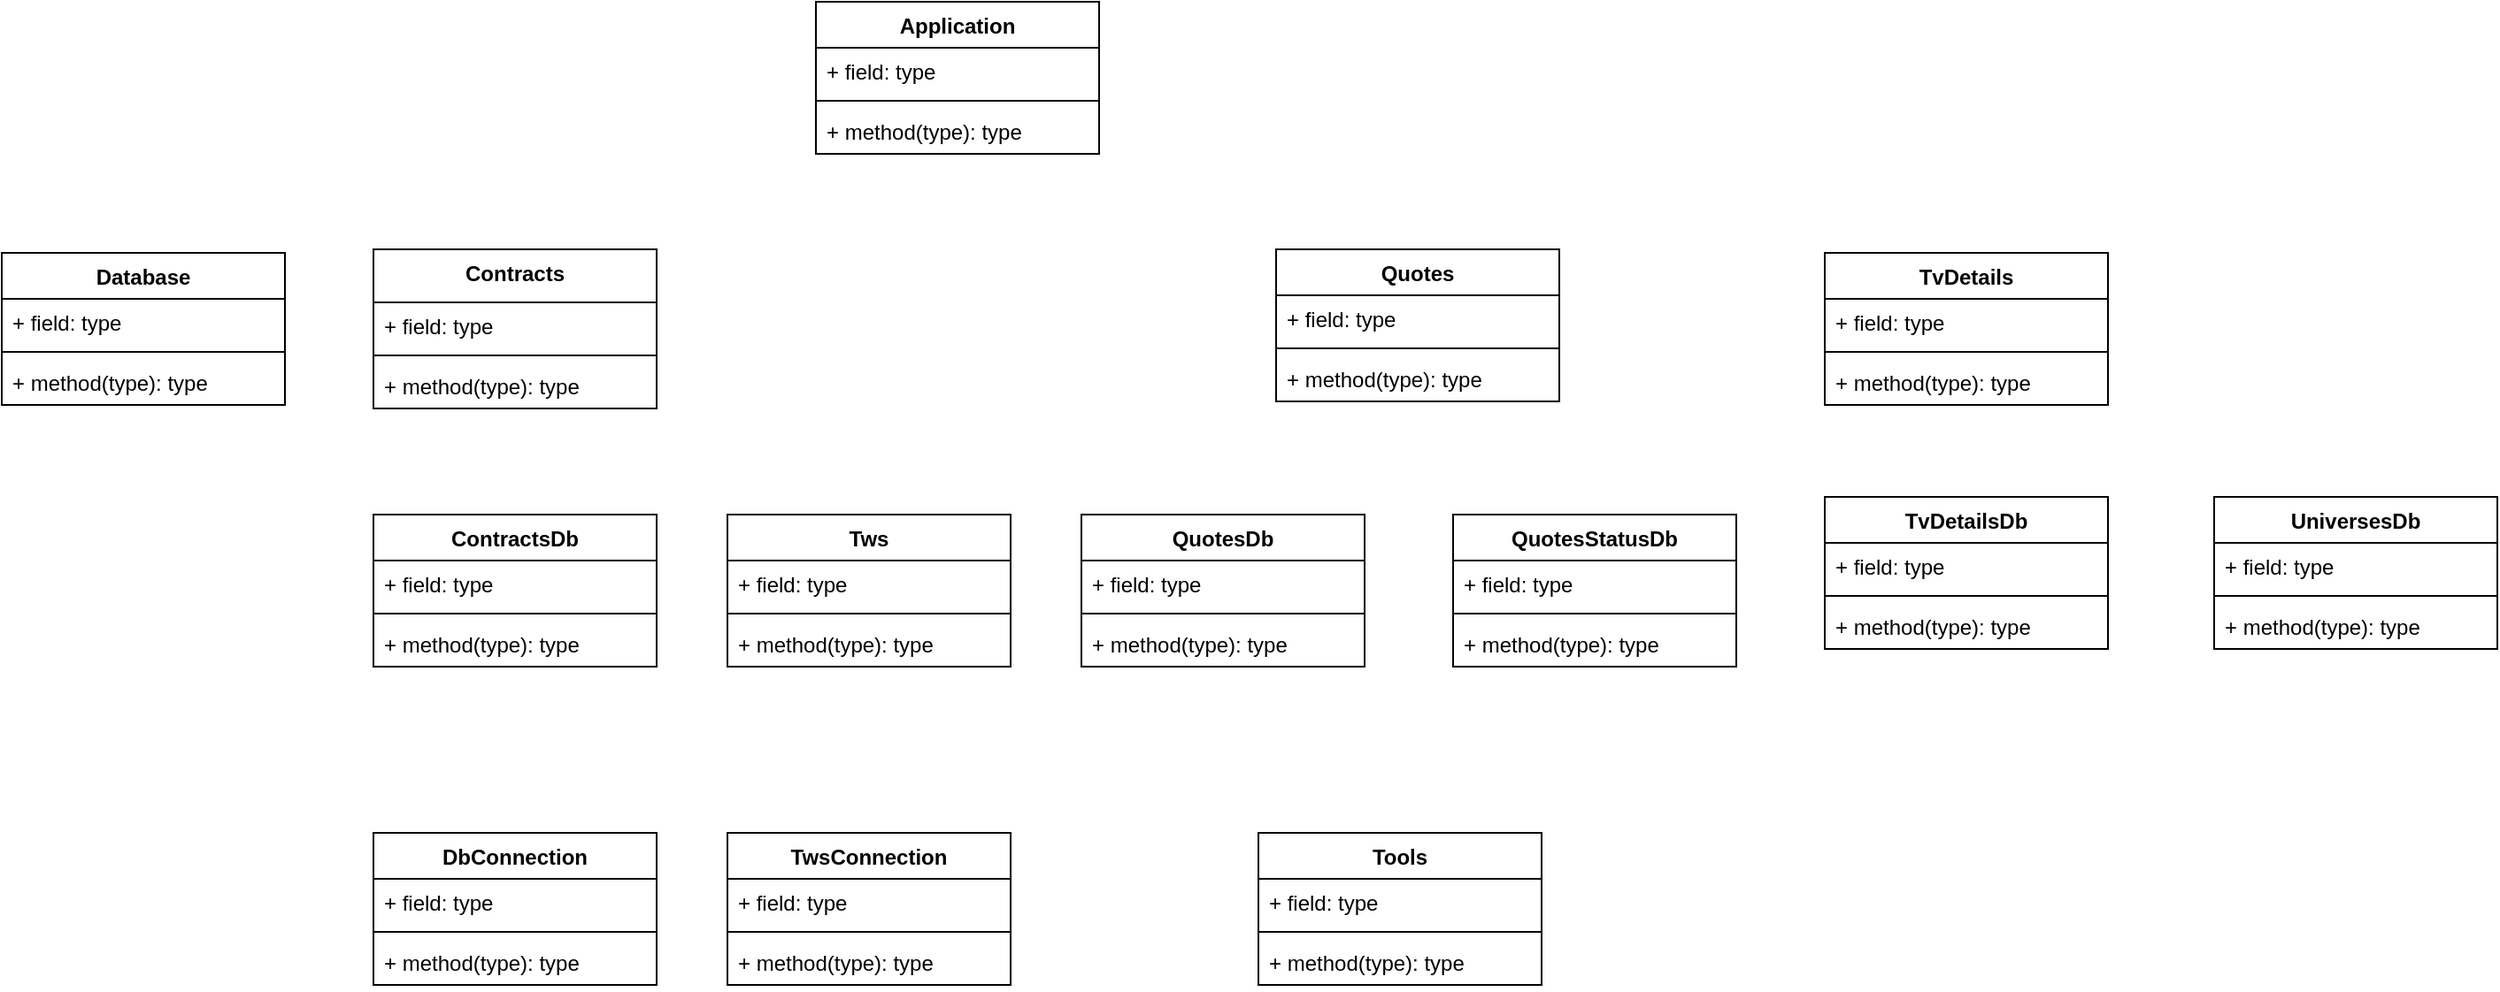 <mxfile version="13.7.5" type="github"><diagram id="BB7kNoiKcSq8dGjltxOb" name="Page-1"><mxGraphModel dx="2036" dy="789" grid="1" gridSize="10" guides="1" tooltips="1" connect="1" arrows="1" fold="1" page="1" pageScale="1" pageWidth="850" pageHeight="1100" math="0" shadow="0"><root><mxCell id="0"/><mxCell id="1" parent="0"/><mxCell id="YJe_IOvuNopJCqcw9e_k-1" value="Application" style="swimlane;fontStyle=1;align=center;verticalAlign=top;childLayout=stackLayout;horizontal=1;startSize=26;horizontalStack=0;resizeParent=1;resizeParentMax=0;resizeLast=0;collapsible=1;marginBottom=0;" parent="1" vertex="1"><mxGeometry x="340" y="50" width="160" height="86" as="geometry"/></mxCell><mxCell id="YJe_IOvuNopJCqcw9e_k-2" value="+ field: type" style="text;strokeColor=none;fillColor=none;align=left;verticalAlign=top;spacingLeft=4;spacingRight=4;overflow=hidden;rotatable=0;points=[[0,0.5],[1,0.5]];portConstraint=eastwest;" parent="YJe_IOvuNopJCqcw9e_k-1" vertex="1"><mxGeometry y="26" width="160" height="26" as="geometry"/></mxCell><mxCell id="YJe_IOvuNopJCqcw9e_k-3" value="" style="line;strokeWidth=1;fillColor=none;align=left;verticalAlign=middle;spacingTop=-1;spacingLeft=3;spacingRight=3;rotatable=0;labelPosition=right;points=[];portConstraint=eastwest;" parent="YJe_IOvuNopJCqcw9e_k-1" vertex="1"><mxGeometry y="52" width="160" height="8" as="geometry"/></mxCell><mxCell id="YJe_IOvuNopJCqcw9e_k-4" value="+ method(type): type" style="text;strokeColor=none;fillColor=none;align=left;verticalAlign=top;spacingLeft=4;spacingRight=4;overflow=hidden;rotatable=0;points=[[0,0.5],[1,0.5]];portConstraint=eastwest;" parent="YJe_IOvuNopJCqcw9e_k-1" vertex="1"><mxGeometry y="60" width="160" height="26" as="geometry"/></mxCell><mxCell id="tXkQvJT0EXjuDdd7rRlD-1" value="Contracts" style="swimlane;fontStyle=1;align=center;verticalAlign=top;childLayout=stackLayout;horizontal=1;startSize=30;horizontalStack=0;resizeParent=1;resizeParentMax=0;resizeLast=0;collapsible=1;marginBottom=0;" vertex="1" parent="1"><mxGeometry x="90" y="190" width="160" height="90" as="geometry"/></mxCell><mxCell id="tXkQvJT0EXjuDdd7rRlD-2" value="+ field: type" style="text;strokeColor=none;fillColor=none;align=left;verticalAlign=top;spacingLeft=4;spacingRight=4;overflow=hidden;rotatable=0;points=[[0,0.5],[1,0.5]];portConstraint=eastwest;" vertex="1" parent="tXkQvJT0EXjuDdd7rRlD-1"><mxGeometry y="30" width="160" height="26" as="geometry"/></mxCell><mxCell id="tXkQvJT0EXjuDdd7rRlD-3" value="" style="line;strokeWidth=1;fillColor=none;align=left;verticalAlign=middle;spacingTop=-1;spacingLeft=3;spacingRight=3;rotatable=0;labelPosition=right;points=[];portConstraint=eastwest;" vertex="1" parent="tXkQvJT0EXjuDdd7rRlD-1"><mxGeometry y="56" width="160" height="8" as="geometry"/></mxCell><mxCell id="tXkQvJT0EXjuDdd7rRlD-4" value="+ method(type): type" style="text;strokeColor=none;fillColor=none;align=left;verticalAlign=top;spacingLeft=4;spacingRight=4;overflow=hidden;rotatable=0;points=[[0,0.5],[1,0.5]];portConstraint=eastwest;" vertex="1" parent="tXkQvJT0EXjuDdd7rRlD-1"><mxGeometry y="64" width="160" height="26" as="geometry"/></mxCell><mxCell id="tXkQvJT0EXjuDdd7rRlD-6" value="ContractsDb" style="swimlane;fontStyle=1;align=center;verticalAlign=top;childLayout=stackLayout;horizontal=1;startSize=26;horizontalStack=0;resizeParent=1;resizeParentMax=0;resizeLast=0;collapsible=1;marginBottom=0;" vertex="1" parent="1"><mxGeometry x="90" y="340" width="160" height="86" as="geometry"/></mxCell><mxCell id="tXkQvJT0EXjuDdd7rRlD-7" value="+ field: type" style="text;strokeColor=none;fillColor=none;align=left;verticalAlign=top;spacingLeft=4;spacingRight=4;overflow=hidden;rotatable=0;points=[[0,0.5],[1,0.5]];portConstraint=eastwest;" vertex="1" parent="tXkQvJT0EXjuDdd7rRlD-6"><mxGeometry y="26" width="160" height="26" as="geometry"/></mxCell><mxCell id="tXkQvJT0EXjuDdd7rRlD-8" value="" style="line;strokeWidth=1;fillColor=none;align=left;verticalAlign=middle;spacingTop=-1;spacingLeft=3;spacingRight=3;rotatable=0;labelPosition=right;points=[];portConstraint=eastwest;" vertex="1" parent="tXkQvJT0EXjuDdd7rRlD-6"><mxGeometry y="52" width="160" height="8" as="geometry"/></mxCell><mxCell id="tXkQvJT0EXjuDdd7rRlD-9" value="+ method(type): type" style="text;strokeColor=none;fillColor=none;align=left;verticalAlign=top;spacingLeft=4;spacingRight=4;overflow=hidden;rotatable=0;points=[[0,0.5],[1,0.5]];portConstraint=eastwest;" vertex="1" parent="tXkQvJT0EXjuDdd7rRlD-6"><mxGeometry y="60" width="160" height="26" as="geometry"/></mxCell><mxCell id="tXkQvJT0EXjuDdd7rRlD-10" value="DbConnection" style="swimlane;fontStyle=1;align=center;verticalAlign=top;childLayout=stackLayout;horizontal=1;startSize=26;horizontalStack=0;resizeParent=1;resizeParentMax=0;resizeLast=0;collapsible=1;marginBottom=0;" vertex="1" parent="1"><mxGeometry x="90" y="520" width="160" height="86" as="geometry"/></mxCell><mxCell id="tXkQvJT0EXjuDdd7rRlD-11" value="+ field: type" style="text;strokeColor=none;fillColor=none;align=left;verticalAlign=top;spacingLeft=4;spacingRight=4;overflow=hidden;rotatable=0;points=[[0,0.5],[1,0.5]];portConstraint=eastwest;" vertex="1" parent="tXkQvJT0EXjuDdd7rRlD-10"><mxGeometry y="26" width="160" height="26" as="geometry"/></mxCell><mxCell id="tXkQvJT0EXjuDdd7rRlD-12" value="" style="line;strokeWidth=1;fillColor=none;align=left;verticalAlign=middle;spacingTop=-1;spacingLeft=3;spacingRight=3;rotatable=0;labelPosition=right;points=[];portConstraint=eastwest;" vertex="1" parent="tXkQvJT0EXjuDdd7rRlD-10"><mxGeometry y="52" width="160" height="8" as="geometry"/></mxCell><mxCell id="tXkQvJT0EXjuDdd7rRlD-13" value="+ method(type): type" style="text;strokeColor=none;fillColor=none;align=left;verticalAlign=top;spacingLeft=4;spacingRight=4;overflow=hidden;rotatable=0;points=[[0,0.5],[1,0.5]];portConstraint=eastwest;" vertex="1" parent="tXkQvJT0EXjuDdd7rRlD-10"><mxGeometry y="60" width="160" height="26" as="geometry"/></mxCell><mxCell id="tXkQvJT0EXjuDdd7rRlD-30" value="QuotesDb" style="swimlane;fontStyle=1;align=center;verticalAlign=top;childLayout=stackLayout;horizontal=1;startSize=26;horizontalStack=0;resizeParent=1;resizeParentMax=0;resizeLast=0;collapsible=1;marginBottom=0;" vertex="1" parent="1"><mxGeometry x="490" y="340" width="160" height="86" as="geometry"/></mxCell><mxCell id="tXkQvJT0EXjuDdd7rRlD-31" value="+ field: type" style="text;strokeColor=none;fillColor=none;align=left;verticalAlign=top;spacingLeft=4;spacingRight=4;overflow=hidden;rotatable=0;points=[[0,0.5],[1,0.5]];portConstraint=eastwest;" vertex="1" parent="tXkQvJT0EXjuDdd7rRlD-30"><mxGeometry y="26" width="160" height="26" as="geometry"/></mxCell><mxCell id="tXkQvJT0EXjuDdd7rRlD-32" value="" style="line;strokeWidth=1;fillColor=none;align=left;verticalAlign=middle;spacingTop=-1;spacingLeft=3;spacingRight=3;rotatable=0;labelPosition=right;points=[];portConstraint=eastwest;" vertex="1" parent="tXkQvJT0EXjuDdd7rRlD-30"><mxGeometry y="52" width="160" height="8" as="geometry"/></mxCell><mxCell id="tXkQvJT0EXjuDdd7rRlD-33" value="+ method(type): type" style="text;strokeColor=none;fillColor=none;align=left;verticalAlign=top;spacingLeft=4;spacingRight=4;overflow=hidden;rotatable=0;points=[[0,0.5],[1,0.5]];portConstraint=eastwest;" vertex="1" parent="tXkQvJT0EXjuDdd7rRlD-30"><mxGeometry y="60" width="160" height="26" as="geometry"/></mxCell><mxCell id="tXkQvJT0EXjuDdd7rRlD-18" value="Tws" style="swimlane;fontStyle=1;align=center;verticalAlign=top;childLayout=stackLayout;horizontal=1;startSize=26;horizontalStack=0;resizeParent=1;resizeParentMax=0;resizeLast=0;collapsible=1;marginBottom=0;" vertex="1" parent="1"><mxGeometry x="290" y="340" width="160" height="86" as="geometry"/></mxCell><mxCell id="tXkQvJT0EXjuDdd7rRlD-19" value="+ field: type" style="text;strokeColor=none;fillColor=none;align=left;verticalAlign=top;spacingLeft=4;spacingRight=4;overflow=hidden;rotatable=0;points=[[0,0.5],[1,0.5]];portConstraint=eastwest;" vertex="1" parent="tXkQvJT0EXjuDdd7rRlD-18"><mxGeometry y="26" width="160" height="26" as="geometry"/></mxCell><mxCell id="tXkQvJT0EXjuDdd7rRlD-20" value="" style="line;strokeWidth=1;fillColor=none;align=left;verticalAlign=middle;spacingTop=-1;spacingLeft=3;spacingRight=3;rotatable=0;labelPosition=right;points=[];portConstraint=eastwest;" vertex="1" parent="tXkQvJT0EXjuDdd7rRlD-18"><mxGeometry y="52" width="160" height="8" as="geometry"/></mxCell><mxCell id="tXkQvJT0EXjuDdd7rRlD-21" value="+ method(type): type" style="text;strokeColor=none;fillColor=none;align=left;verticalAlign=top;spacingLeft=4;spacingRight=4;overflow=hidden;rotatable=0;points=[[0,0.5],[1,0.5]];portConstraint=eastwest;" vertex="1" parent="tXkQvJT0EXjuDdd7rRlD-18"><mxGeometry y="60" width="160" height="26" as="geometry"/></mxCell><mxCell id="tXkQvJT0EXjuDdd7rRlD-14" value="TwsConnection" style="swimlane;fontStyle=1;align=center;verticalAlign=top;childLayout=stackLayout;horizontal=1;startSize=26;horizontalStack=0;resizeParent=1;resizeParentMax=0;resizeLast=0;collapsible=1;marginBottom=0;" vertex="1" parent="1"><mxGeometry x="290" y="520" width="160" height="86" as="geometry"/></mxCell><mxCell id="tXkQvJT0EXjuDdd7rRlD-15" value="+ field: type" style="text;strokeColor=none;fillColor=none;align=left;verticalAlign=top;spacingLeft=4;spacingRight=4;overflow=hidden;rotatable=0;points=[[0,0.5],[1,0.5]];portConstraint=eastwest;" vertex="1" parent="tXkQvJT0EXjuDdd7rRlD-14"><mxGeometry y="26" width="160" height="26" as="geometry"/></mxCell><mxCell id="tXkQvJT0EXjuDdd7rRlD-16" value="" style="line;strokeWidth=1;fillColor=none;align=left;verticalAlign=middle;spacingTop=-1;spacingLeft=3;spacingRight=3;rotatable=0;labelPosition=right;points=[];portConstraint=eastwest;" vertex="1" parent="tXkQvJT0EXjuDdd7rRlD-14"><mxGeometry y="52" width="160" height="8" as="geometry"/></mxCell><mxCell id="tXkQvJT0EXjuDdd7rRlD-17" value="+ method(type): type" style="text;strokeColor=none;fillColor=none;align=left;verticalAlign=top;spacingLeft=4;spacingRight=4;overflow=hidden;rotatable=0;points=[[0,0.5],[1,0.5]];portConstraint=eastwest;" vertex="1" parent="tXkQvJT0EXjuDdd7rRlD-14"><mxGeometry y="60" width="160" height="26" as="geometry"/></mxCell><mxCell id="tXkQvJT0EXjuDdd7rRlD-38" value="TvDetailsDb" style="swimlane;fontStyle=1;align=center;verticalAlign=top;childLayout=stackLayout;horizontal=1;startSize=26;horizontalStack=0;resizeParent=1;resizeParentMax=0;resizeLast=0;collapsible=1;marginBottom=0;" vertex="1" parent="1"><mxGeometry x="910" y="330" width="160" height="86" as="geometry"/></mxCell><mxCell id="tXkQvJT0EXjuDdd7rRlD-39" value="+ field: type" style="text;strokeColor=none;fillColor=none;align=left;verticalAlign=top;spacingLeft=4;spacingRight=4;overflow=hidden;rotatable=0;points=[[0,0.5],[1,0.5]];portConstraint=eastwest;" vertex="1" parent="tXkQvJT0EXjuDdd7rRlD-38"><mxGeometry y="26" width="160" height="26" as="geometry"/></mxCell><mxCell id="tXkQvJT0EXjuDdd7rRlD-40" value="" style="line;strokeWidth=1;fillColor=none;align=left;verticalAlign=middle;spacingTop=-1;spacingLeft=3;spacingRight=3;rotatable=0;labelPosition=right;points=[];portConstraint=eastwest;" vertex="1" parent="tXkQvJT0EXjuDdd7rRlD-38"><mxGeometry y="52" width="160" height="8" as="geometry"/></mxCell><mxCell id="tXkQvJT0EXjuDdd7rRlD-41" value="+ method(type): type" style="text;strokeColor=none;fillColor=none;align=left;verticalAlign=top;spacingLeft=4;spacingRight=4;overflow=hidden;rotatable=0;points=[[0,0.5],[1,0.5]];portConstraint=eastwest;" vertex="1" parent="tXkQvJT0EXjuDdd7rRlD-38"><mxGeometry y="60" width="160" height="26" as="geometry"/></mxCell><mxCell id="tXkQvJT0EXjuDdd7rRlD-42" value="QuotesStatusDb" style="swimlane;fontStyle=1;align=center;verticalAlign=top;childLayout=stackLayout;horizontal=1;startSize=26;horizontalStack=0;resizeParent=1;resizeParentMax=0;resizeLast=0;collapsible=1;marginBottom=0;" vertex="1" parent="1"><mxGeometry x="700" y="340" width="160" height="86" as="geometry"/></mxCell><mxCell id="tXkQvJT0EXjuDdd7rRlD-43" value="+ field: type" style="text;strokeColor=none;fillColor=none;align=left;verticalAlign=top;spacingLeft=4;spacingRight=4;overflow=hidden;rotatable=0;points=[[0,0.5],[1,0.5]];portConstraint=eastwest;" vertex="1" parent="tXkQvJT0EXjuDdd7rRlD-42"><mxGeometry y="26" width="160" height="26" as="geometry"/></mxCell><mxCell id="tXkQvJT0EXjuDdd7rRlD-44" value="" style="line;strokeWidth=1;fillColor=none;align=left;verticalAlign=middle;spacingTop=-1;spacingLeft=3;spacingRight=3;rotatable=0;labelPosition=right;points=[];portConstraint=eastwest;" vertex="1" parent="tXkQvJT0EXjuDdd7rRlD-42"><mxGeometry y="52" width="160" height="8" as="geometry"/></mxCell><mxCell id="tXkQvJT0EXjuDdd7rRlD-45" value="+ method(type): type" style="text;strokeColor=none;fillColor=none;align=left;verticalAlign=top;spacingLeft=4;spacingRight=4;overflow=hidden;rotatable=0;points=[[0,0.5],[1,0.5]];portConstraint=eastwest;" vertex="1" parent="tXkQvJT0EXjuDdd7rRlD-42"><mxGeometry y="60" width="160" height="26" as="geometry"/></mxCell><mxCell id="tXkQvJT0EXjuDdd7rRlD-22" value="Database" style="swimlane;fontStyle=1;align=center;verticalAlign=top;childLayout=stackLayout;horizontal=1;startSize=26;horizontalStack=0;resizeParent=1;resizeParentMax=0;resizeLast=0;collapsible=1;marginBottom=0;" vertex="1" parent="1"><mxGeometry x="-120" y="192" width="160" height="86" as="geometry"/></mxCell><mxCell id="tXkQvJT0EXjuDdd7rRlD-23" value="+ field: type" style="text;strokeColor=none;fillColor=none;align=left;verticalAlign=top;spacingLeft=4;spacingRight=4;overflow=hidden;rotatable=0;points=[[0,0.5],[1,0.5]];portConstraint=eastwest;" vertex="1" parent="tXkQvJT0EXjuDdd7rRlD-22"><mxGeometry y="26" width="160" height="26" as="geometry"/></mxCell><mxCell id="tXkQvJT0EXjuDdd7rRlD-24" value="" style="line;strokeWidth=1;fillColor=none;align=left;verticalAlign=middle;spacingTop=-1;spacingLeft=3;spacingRight=3;rotatable=0;labelPosition=right;points=[];portConstraint=eastwest;" vertex="1" parent="tXkQvJT0EXjuDdd7rRlD-22"><mxGeometry y="52" width="160" height="8" as="geometry"/></mxCell><mxCell id="tXkQvJT0EXjuDdd7rRlD-25" value="+ method(type): type" style="text;strokeColor=none;fillColor=none;align=left;verticalAlign=top;spacingLeft=4;spacingRight=4;overflow=hidden;rotatable=0;points=[[0,0.5],[1,0.5]];portConstraint=eastwest;" vertex="1" parent="tXkQvJT0EXjuDdd7rRlD-22"><mxGeometry y="60" width="160" height="26" as="geometry"/></mxCell><mxCell id="tXkQvJT0EXjuDdd7rRlD-26" value="Quotes" style="swimlane;fontStyle=1;align=center;verticalAlign=top;childLayout=stackLayout;horizontal=1;startSize=26;horizontalStack=0;resizeParent=1;resizeParentMax=0;resizeLast=0;collapsible=1;marginBottom=0;" vertex="1" parent="1"><mxGeometry x="600" y="190" width="160" height="86" as="geometry"/></mxCell><mxCell id="tXkQvJT0EXjuDdd7rRlD-27" value="+ field: type" style="text;strokeColor=none;fillColor=none;align=left;verticalAlign=top;spacingLeft=4;spacingRight=4;overflow=hidden;rotatable=0;points=[[0,0.5],[1,0.5]];portConstraint=eastwest;" vertex="1" parent="tXkQvJT0EXjuDdd7rRlD-26"><mxGeometry y="26" width="160" height="26" as="geometry"/></mxCell><mxCell id="tXkQvJT0EXjuDdd7rRlD-28" value="" style="line;strokeWidth=1;fillColor=none;align=left;verticalAlign=middle;spacingTop=-1;spacingLeft=3;spacingRight=3;rotatable=0;labelPosition=right;points=[];portConstraint=eastwest;" vertex="1" parent="tXkQvJT0EXjuDdd7rRlD-26"><mxGeometry y="52" width="160" height="8" as="geometry"/></mxCell><mxCell id="tXkQvJT0EXjuDdd7rRlD-29" value="+ method(type): type" style="text;strokeColor=none;fillColor=none;align=left;verticalAlign=top;spacingLeft=4;spacingRight=4;overflow=hidden;rotatable=0;points=[[0,0.5],[1,0.5]];portConstraint=eastwest;" vertex="1" parent="tXkQvJT0EXjuDdd7rRlD-26"><mxGeometry y="60" width="160" height="26" as="geometry"/></mxCell><mxCell id="tXkQvJT0EXjuDdd7rRlD-46" value="UniversesDb" style="swimlane;fontStyle=1;align=center;verticalAlign=top;childLayout=stackLayout;horizontal=1;startSize=26;horizontalStack=0;resizeParent=1;resizeParentMax=0;resizeLast=0;collapsible=1;marginBottom=0;" vertex="1" parent="1"><mxGeometry x="1130" y="330" width="160" height="86" as="geometry"/></mxCell><mxCell id="tXkQvJT0EXjuDdd7rRlD-47" value="+ field: type" style="text;strokeColor=none;fillColor=none;align=left;verticalAlign=top;spacingLeft=4;spacingRight=4;overflow=hidden;rotatable=0;points=[[0,0.5],[1,0.5]];portConstraint=eastwest;" vertex="1" parent="tXkQvJT0EXjuDdd7rRlD-46"><mxGeometry y="26" width="160" height="26" as="geometry"/></mxCell><mxCell id="tXkQvJT0EXjuDdd7rRlD-48" value="" style="line;strokeWidth=1;fillColor=none;align=left;verticalAlign=middle;spacingTop=-1;spacingLeft=3;spacingRight=3;rotatable=0;labelPosition=right;points=[];portConstraint=eastwest;" vertex="1" parent="tXkQvJT0EXjuDdd7rRlD-46"><mxGeometry y="52" width="160" height="8" as="geometry"/></mxCell><mxCell id="tXkQvJT0EXjuDdd7rRlD-49" value="+ method(type): type" style="text;strokeColor=none;fillColor=none;align=left;verticalAlign=top;spacingLeft=4;spacingRight=4;overflow=hidden;rotatable=0;points=[[0,0.5],[1,0.5]];portConstraint=eastwest;" vertex="1" parent="tXkQvJT0EXjuDdd7rRlD-46"><mxGeometry y="60" width="160" height="26" as="geometry"/></mxCell><mxCell id="tXkQvJT0EXjuDdd7rRlD-34" value="TvDetails" style="swimlane;fontStyle=1;align=center;verticalAlign=top;childLayout=stackLayout;horizontal=1;startSize=26;horizontalStack=0;resizeParent=1;resizeParentMax=0;resizeLast=0;collapsible=1;marginBottom=0;" vertex="1" parent="1"><mxGeometry x="910" y="192" width="160" height="86" as="geometry"/></mxCell><mxCell id="tXkQvJT0EXjuDdd7rRlD-35" value="+ field: type" style="text;strokeColor=none;fillColor=none;align=left;verticalAlign=top;spacingLeft=4;spacingRight=4;overflow=hidden;rotatable=0;points=[[0,0.5],[1,0.5]];portConstraint=eastwest;" vertex="1" parent="tXkQvJT0EXjuDdd7rRlD-34"><mxGeometry y="26" width="160" height="26" as="geometry"/></mxCell><mxCell id="tXkQvJT0EXjuDdd7rRlD-36" value="" style="line;strokeWidth=1;fillColor=none;align=left;verticalAlign=middle;spacingTop=-1;spacingLeft=3;spacingRight=3;rotatable=0;labelPosition=right;points=[];portConstraint=eastwest;" vertex="1" parent="tXkQvJT0EXjuDdd7rRlD-34"><mxGeometry y="52" width="160" height="8" as="geometry"/></mxCell><mxCell id="tXkQvJT0EXjuDdd7rRlD-37" value="+ method(type): type" style="text;strokeColor=none;fillColor=none;align=left;verticalAlign=top;spacingLeft=4;spacingRight=4;overflow=hidden;rotatable=0;points=[[0,0.5],[1,0.5]];portConstraint=eastwest;" vertex="1" parent="tXkQvJT0EXjuDdd7rRlD-34"><mxGeometry y="60" width="160" height="26" as="geometry"/></mxCell><mxCell id="tXkQvJT0EXjuDdd7rRlD-50" value="Tools" style="swimlane;fontStyle=1;align=center;verticalAlign=top;childLayout=stackLayout;horizontal=1;startSize=26;horizontalStack=0;resizeParent=1;resizeParentMax=0;resizeLast=0;collapsible=1;marginBottom=0;" vertex="1" parent="1"><mxGeometry x="590" y="520" width="160" height="86" as="geometry"/></mxCell><mxCell id="tXkQvJT0EXjuDdd7rRlD-51" value="+ field: type" style="text;strokeColor=none;fillColor=none;align=left;verticalAlign=top;spacingLeft=4;spacingRight=4;overflow=hidden;rotatable=0;points=[[0,0.5],[1,0.5]];portConstraint=eastwest;" vertex="1" parent="tXkQvJT0EXjuDdd7rRlD-50"><mxGeometry y="26" width="160" height="26" as="geometry"/></mxCell><mxCell id="tXkQvJT0EXjuDdd7rRlD-52" value="" style="line;strokeWidth=1;fillColor=none;align=left;verticalAlign=middle;spacingTop=-1;spacingLeft=3;spacingRight=3;rotatable=0;labelPosition=right;points=[];portConstraint=eastwest;" vertex="1" parent="tXkQvJT0EXjuDdd7rRlD-50"><mxGeometry y="52" width="160" height="8" as="geometry"/></mxCell><mxCell id="tXkQvJT0EXjuDdd7rRlD-53" value="+ method(type): type" style="text;strokeColor=none;fillColor=none;align=left;verticalAlign=top;spacingLeft=4;spacingRight=4;overflow=hidden;rotatable=0;points=[[0,0.5],[1,0.5]];portConstraint=eastwest;" vertex="1" parent="tXkQvJT0EXjuDdd7rRlD-50"><mxGeometry y="60" width="160" height="26" as="geometry"/></mxCell></root></mxGraphModel></diagram></mxfile>